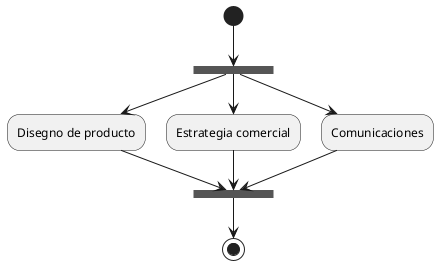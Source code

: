 @startuml




(*) --> ===B1===
--> "Disegno de producto"
--> ===B2===

===B1=== --> "Estrategia comercial"
--> ===B2===

===B1=== --> "Comunicaciones"
--> ===B2===

--> (*)




@enduml